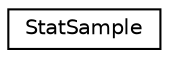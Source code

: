 digraph "Graphical Class Hierarchy"
{
 // LATEX_PDF_SIZE
  edge [fontname="Helvetica",fontsize="10",labelfontname="Helvetica",labelfontsize="10"];
  node [fontname="Helvetica",fontsize="10",shape=record];
  rankdir="LR";
  Node0 [label="StatSample",height=0.2,width=0.4,color="black", fillcolor="white", style="filled",URL="$db/d1b/sqlite3_8c.html#d1/dcc/structStatSample",tooltip=" "];
}

